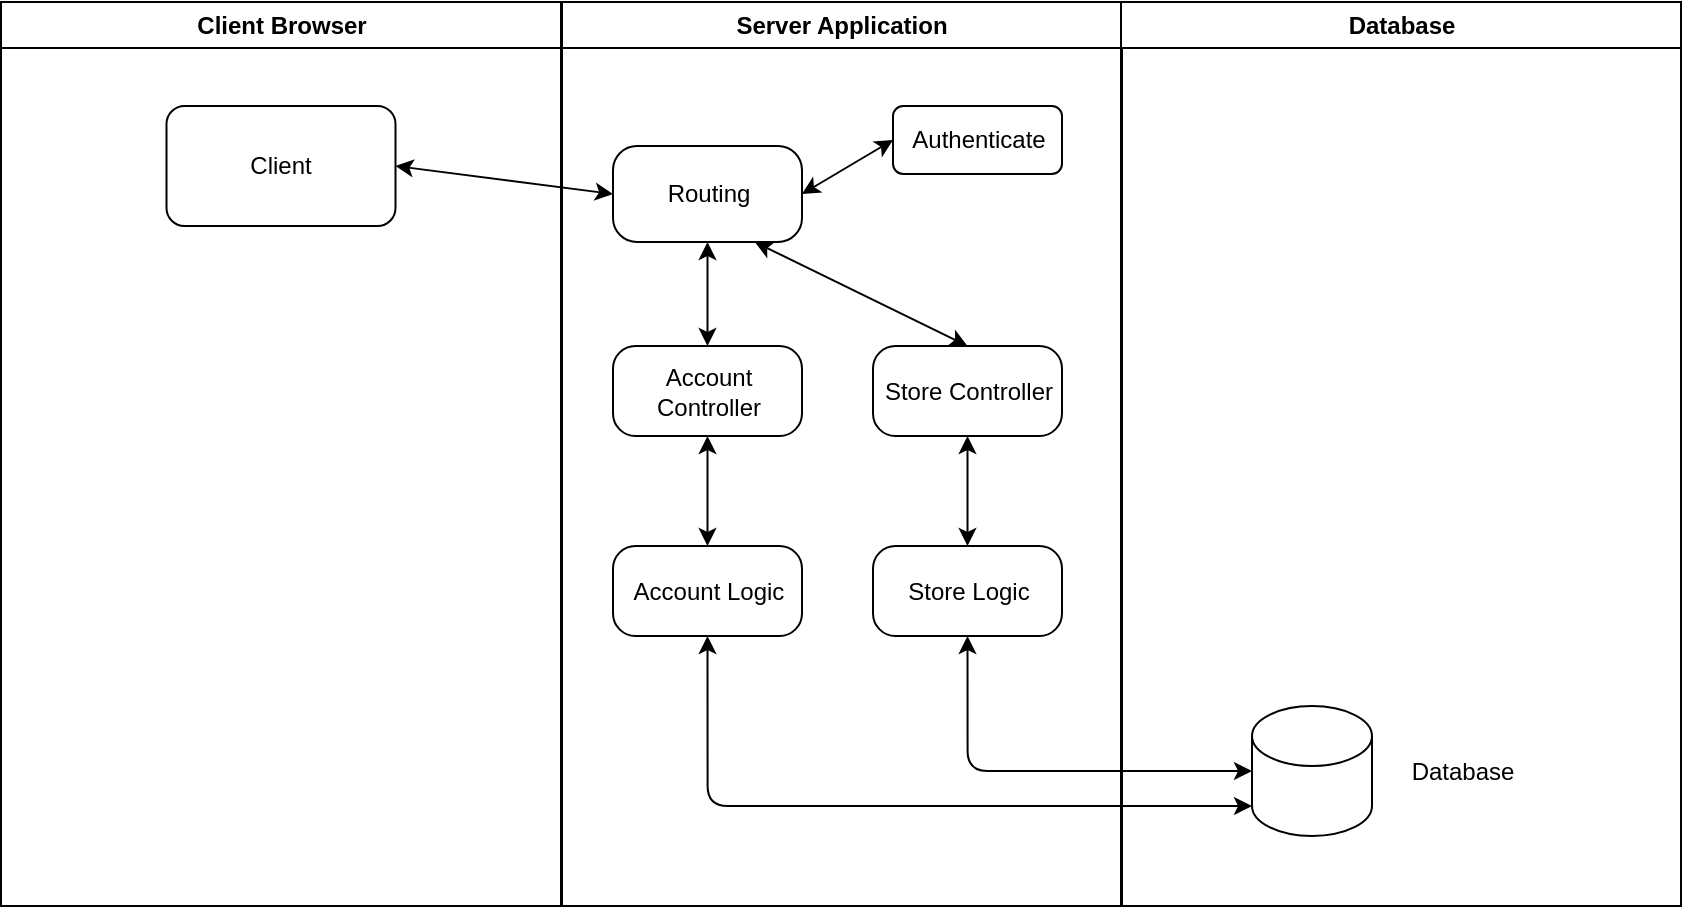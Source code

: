 <mxfile version="13.7.8" type="device"><diagram name="Page-1" id="e7e014a7-5840-1c2e-5031-d8a46d1fe8dd"><mxGraphModel dx="738" dy="519" grid="1" gridSize="10" guides="1" tooltips="1" connect="1" arrows="1" fold="1" page="1" pageScale="1" pageWidth="1169" pageHeight="826" background="#ffffff" math="0" shadow="0"><root><mxCell id="0"/><mxCell id="1" parent="0"/><mxCell id="2" value="Client Browser" style="swimlane;whiteSpace=wrap;startSize=23;" parent="1" vertex="1"><mxGeometry x="164.5" y="128" width="280" height="452" as="geometry"><mxRectangle x="164.5" y="128" width="80" height="23" as="alternateBounds"/></mxGeometry></mxCell><mxCell id="KgIdnQjcNlvhZsiPesVW-66" value="Client" style="rounded=1;whiteSpace=wrap;html=1;" parent="2" vertex="1"><mxGeometry x="82.75" y="52" width="114.5" height="60" as="geometry"/></mxCell><mxCell id="3" value="Server Application" style="swimlane;whiteSpace=wrap;startSize=23;" parent="1" vertex="1"><mxGeometry x="445" y="128" width="280" height="452" as="geometry"/></mxCell><mxCell id="KgIdnQjcNlvhZsiPesVW-46" value="Routing" style="rounded=1;whiteSpace=wrap;html=1;arcSize=25;" parent="3" vertex="1"><mxGeometry x="25.5" y="72" width="94.5" height="48" as="geometry"/></mxCell><mxCell id="KgIdnQjcNlvhZsiPesVW-50" value="Store Controller" style="rounded=1;whiteSpace=wrap;html=1;arcSize=25;" parent="3" vertex="1"><mxGeometry x="155.5" y="172" width="94.5" height="45" as="geometry"/></mxCell><mxCell id="KgIdnQjcNlvhZsiPesVW-51" value="Account Logic" style="rounded=1;whiteSpace=wrap;html=1;arcSize=25;" parent="3" vertex="1"><mxGeometry x="25.5" y="272" width="94.5" height="45" as="geometry"/></mxCell><mxCell id="KgIdnQjcNlvhZsiPesVW-52" value="Store Logic" style="rounded=1;whiteSpace=wrap;html=1;arcSize=25;" parent="3" vertex="1"><mxGeometry x="155.5" y="272" width="94.5" height="45" as="geometry"/></mxCell><mxCell id="KgIdnQjcNlvhZsiPesVW-49" value="Account Controller" style="rounded=1;whiteSpace=wrap;html=1;arcSize=25;" parent="3" vertex="1"><mxGeometry x="25.5" y="172" width="94.5" height="45" as="geometry"/></mxCell><mxCell id="KgIdnQjcNlvhZsiPesVW-58" value="" style="endArrow=classic;startArrow=classic;html=1;exitX=0.5;exitY=0;exitDx=0;exitDy=0;entryX=0.5;entryY=1;entryDx=0;entryDy=0;" parent="3" source="KgIdnQjcNlvhZsiPesVW-51" target="KgIdnQjcNlvhZsiPesVW-49" edge="1"><mxGeometry width="50" height="50" relative="1" as="geometry"><mxPoint x="-14.5" y="342" as="sourcePoint"/><mxPoint x="35.5" y="292" as="targetPoint"/></mxGeometry></mxCell><mxCell id="KgIdnQjcNlvhZsiPesVW-60" value="" style="endArrow=classic;startArrow=classic;html=1;exitX=0.5;exitY=0;exitDx=0;exitDy=0;entryX=0.5;entryY=1;entryDx=0;entryDy=0;" parent="3" source="KgIdnQjcNlvhZsiPesVW-52" target="KgIdnQjcNlvhZsiPesVW-50" edge="1"><mxGeometry width="50" height="50" relative="1" as="geometry"><mxPoint x="72.75" y="272" as="sourcePoint"/><mxPoint x="72.75" y="217" as="targetPoint"/><Array as="points"/></mxGeometry></mxCell><mxCell id="KgIdnQjcNlvhZsiPesVW-62" value="" style="endArrow=classic;startArrow=classic;html=1;entryX=0.5;entryY=1;entryDx=0;entryDy=0;exitX=0.5;exitY=0;exitDx=0;exitDy=0;" parent="3" source="KgIdnQjcNlvhZsiPesVW-49" target="KgIdnQjcNlvhZsiPesVW-46" edge="1"><mxGeometry width="50" height="50" relative="1" as="geometry"><mxPoint x="-124.5" y="182" as="sourcePoint"/><mxPoint x="-74.5" y="132" as="targetPoint"/></mxGeometry></mxCell><mxCell id="KgIdnQjcNlvhZsiPesVW-63" value="Authenticate" style="rounded=1;whiteSpace=wrap;html=1;" parent="3" vertex="1"><mxGeometry x="165.5" y="52" width="84.5" height="34" as="geometry"/></mxCell><mxCell id="KgIdnQjcNlvhZsiPesVW-64" value="" style="endArrow=classic;startArrow=classic;html=1;entryX=0.75;entryY=1;entryDx=0;entryDy=0;exitX=0.5;exitY=0;exitDx=0;exitDy=0;" parent="3" source="KgIdnQjcNlvhZsiPesVW-50" target="KgIdnQjcNlvhZsiPesVW-46" edge="1"><mxGeometry width="50" height="50" relative="1" as="geometry"><mxPoint x="-174.5" y="242" as="sourcePoint"/><mxPoint x="-124.5" y="192" as="targetPoint"/></mxGeometry></mxCell><mxCell id="KgIdnQjcNlvhZsiPesVW-65" value="" style="endArrow=classic;startArrow=classic;html=1;exitX=1;exitY=0.5;exitDx=0;exitDy=0;entryX=0;entryY=0.5;entryDx=0;entryDy=0;" parent="3" source="KgIdnQjcNlvhZsiPesVW-46" target="KgIdnQjcNlvhZsiPesVW-63" edge="1"><mxGeometry width="50" height="50" relative="1" as="geometry"><mxPoint x="155.5" y="152" as="sourcePoint"/><mxPoint x="205.5" y="102" as="targetPoint"/></mxGeometry></mxCell><mxCell id="4" value="Database" style="swimlane;whiteSpace=wrap;startSize=23;" parent="1" vertex="1"><mxGeometry x="724.5" y="128" width="280" height="452" as="geometry"/></mxCell><mxCell id="KgIdnQjcNlvhZsiPesVW-41" value="" style="shape=cylinder3;whiteSpace=wrap;html=1;boundedLbl=1;backgroundOutline=1;size=15;" parent="4" vertex="1"><mxGeometry x="65.5" y="352" width="60" height="65" as="geometry"/></mxCell><mxCell id="KgIdnQjcNlvhZsiPesVW-54" value="Database" style="text;html=1;align=center;verticalAlign=middle;resizable=0;points=[];autosize=1;" parent="4" vertex="1"><mxGeometry x="135.5" y="374.5" width="70" height="20" as="geometry"/></mxCell><mxCell id="KgIdnQjcNlvhZsiPesVW-55" value="" style="endArrow=classic;startArrow=classic;html=1;exitX=0.5;exitY=1;exitDx=0;exitDy=0;edgeStyle=orthogonalEdgeStyle;entryX=0;entryY=0.5;entryDx=0;entryDy=0;entryPerimeter=0;" parent="1" source="KgIdnQjcNlvhZsiPesVW-52" target="KgIdnQjcNlvhZsiPesVW-41" edge="1"><mxGeometry width="50" height="50" relative="1" as="geometry"><mxPoint x="680" y="570" as="sourcePoint"/><mxPoint x="790" y="477.5" as="targetPoint"/></mxGeometry></mxCell><mxCell id="KgIdnQjcNlvhZsiPesVW-56" value="" style="endArrow=classic;startArrow=classic;html=1;exitX=0.5;exitY=1;exitDx=0;exitDy=0;edgeStyle=orthogonalEdgeStyle;entryX=0;entryY=1;entryDx=0;entryDy=-15;entryPerimeter=0;" parent="1" source="KgIdnQjcNlvhZsiPesVW-51" target="KgIdnQjcNlvhZsiPesVW-41" edge="1"><mxGeometry width="50" height="50" relative="1" as="geometry"><mxPoint x="500" y="560" as="sourcePoint"/><mxPoint x="642.75" y="585" as="targetPoint"/></mxGeometry></mxCell><mxCell id="KgIdnQjcNlvhZsiPesVW-61" value="" style="endArrow=classic;startArrow=classic;html=1;entryX=0;entryY=0.5;entryDx=0;entryDy=0;exitX=1;exitY=0.5;exitDx=0;exitDy=0;" parent="1" source="KgIdnQjcNlvhZsiPesVW-66" target="KgIdnQjcNlvhZsiPesVW-46" edge="1"><mxGeometry width="50" height="50" relative="1" as="geometry"><mxPoint x="380" y="240" as="sourcePoint"/><mxPoint x="420" y="300" as="targetPoint"/></mxGeometry></mxCell></root></mxGraphModel></diagram></mxfile>